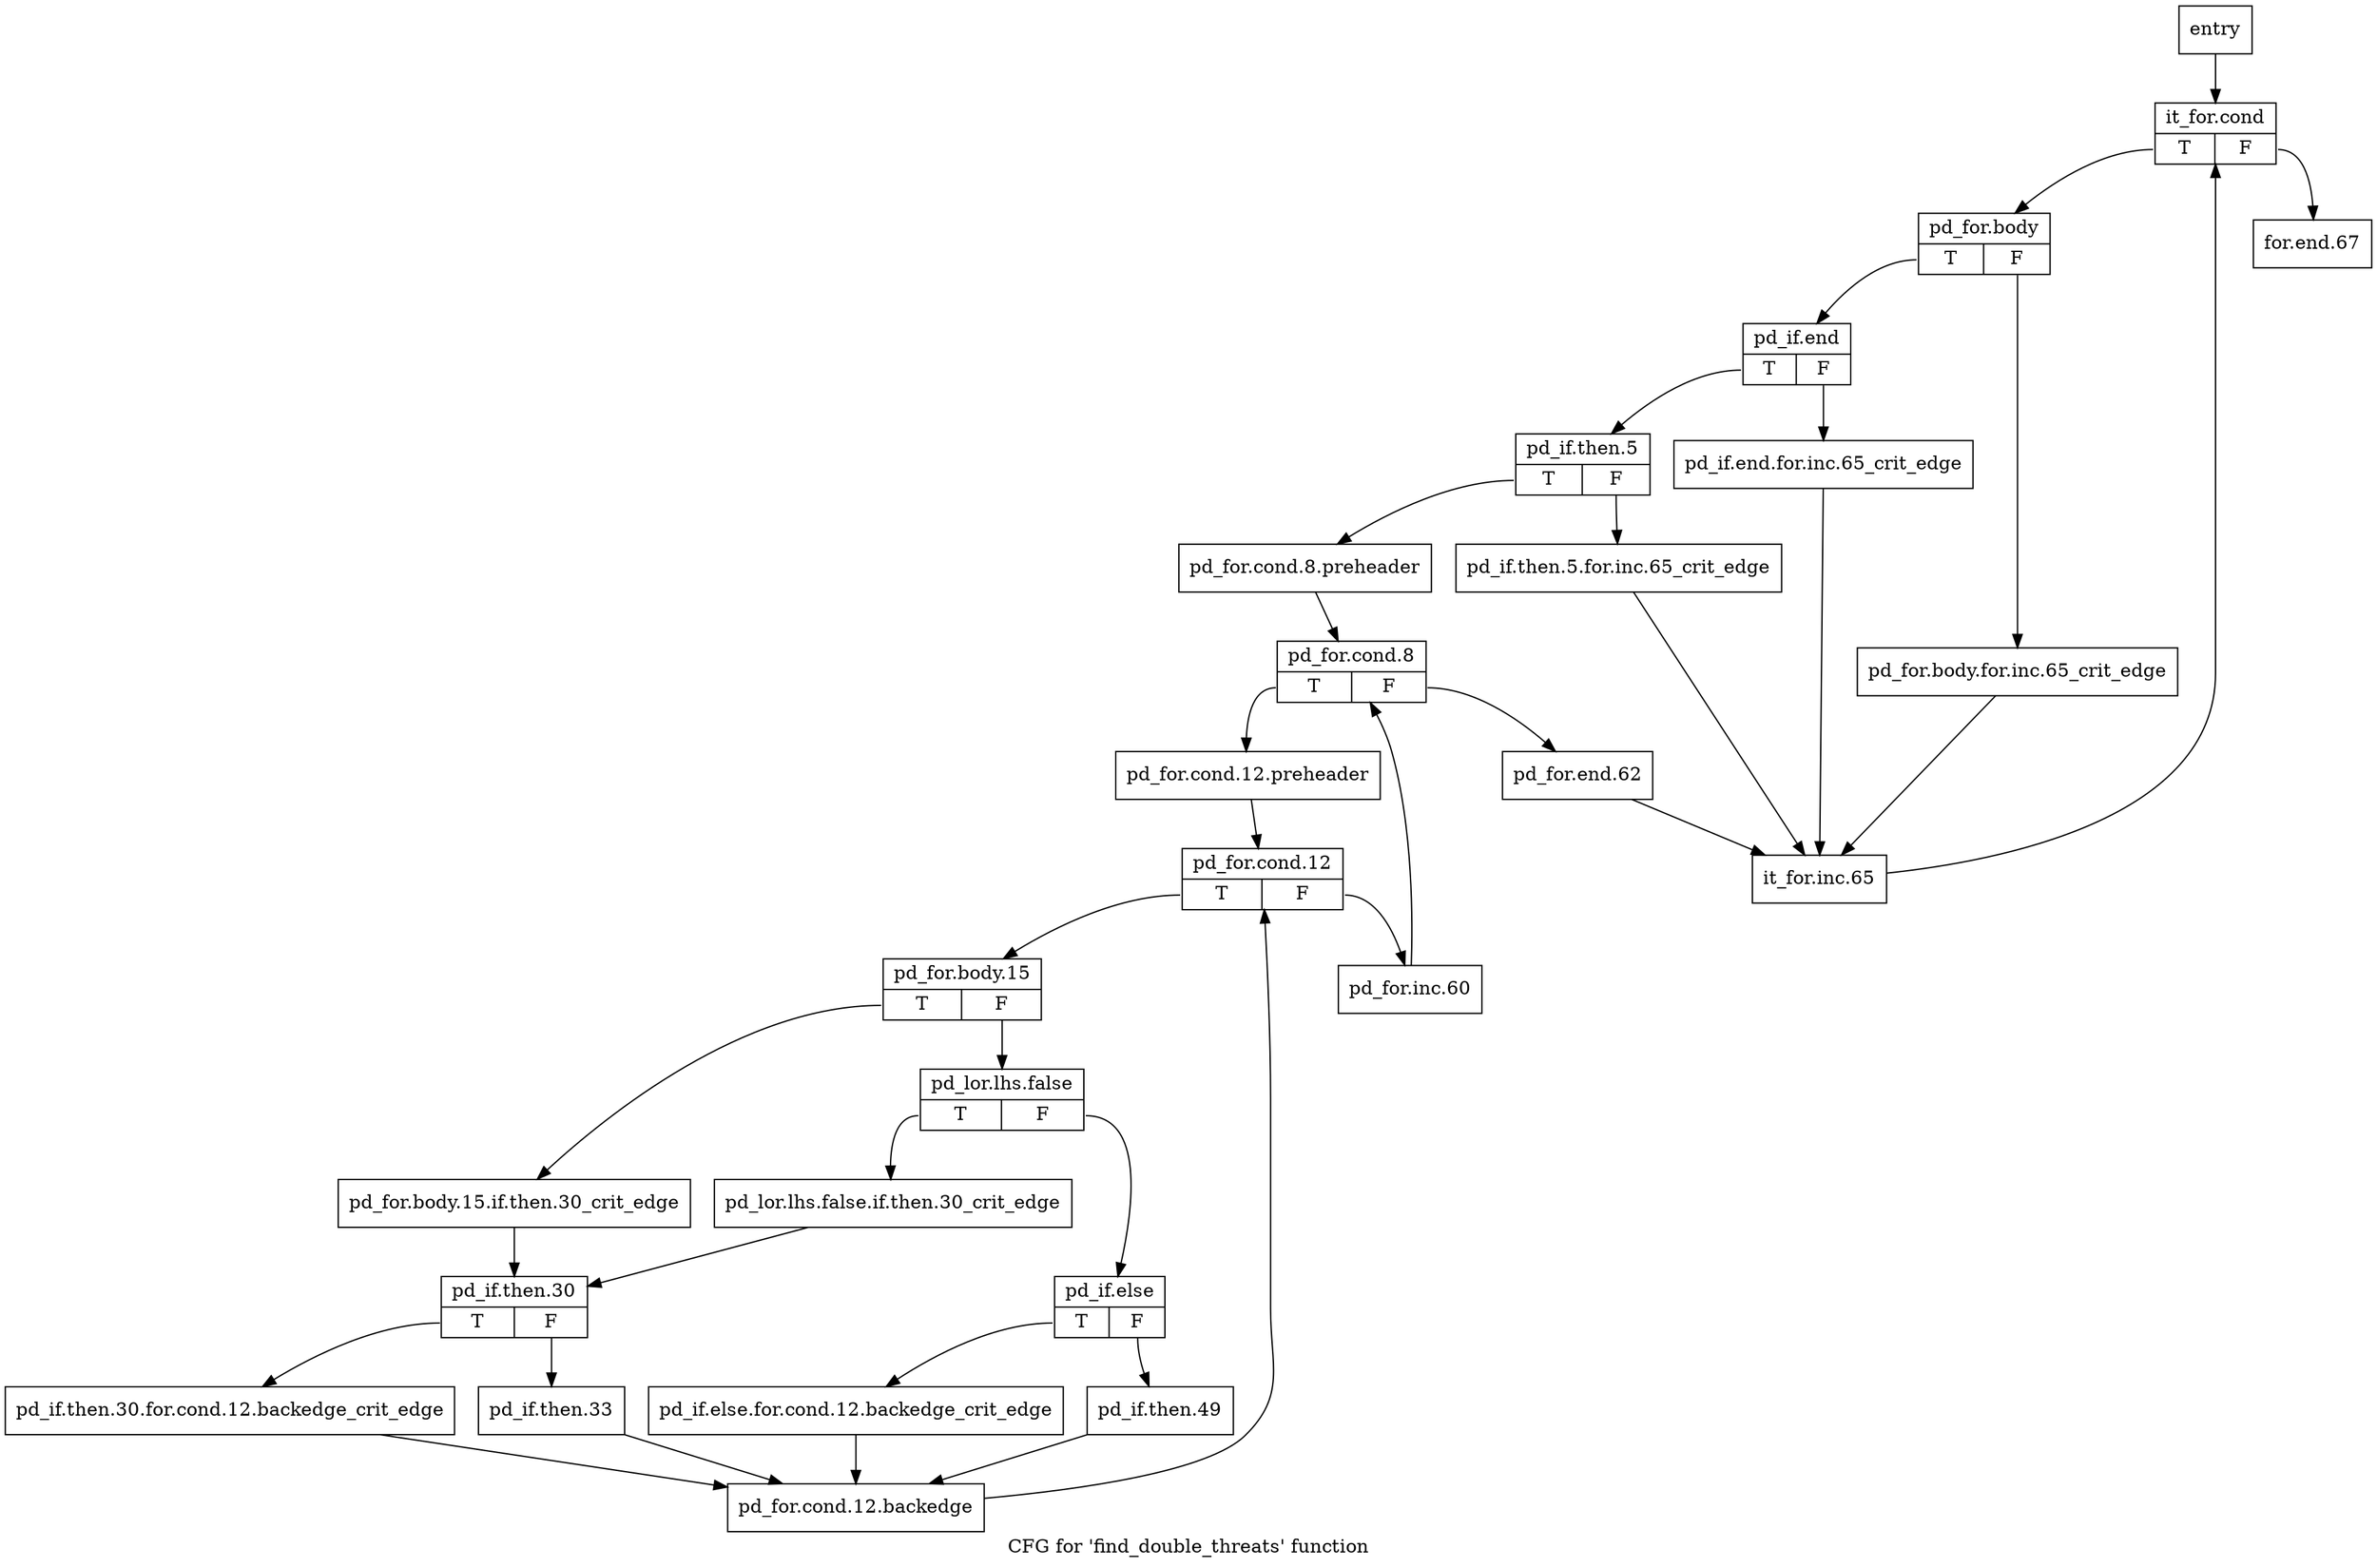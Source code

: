 digraph "CFG for 'find_double_threats' function" {
	label="CFG for 'find_double_threats' function";

	Node0x2e195a0 [shape=record,label="{entry}"];
	Node0x2e195a0 -> Node0x2e1c380;
	Node0x2e1c380 [shape=record,label="{it_for.cond|{<s0>T|<s1>F}}"];
	Node0x2e1c380:s0 -> Node0x2e1c3d0;
	Node0x2e1c380:s1 -> Node0x2e1cb50;
	Node0x2e1c3d0 [shape=record,label="{pd_for.body|{<s0>T|<s1>F}}"];
	Node0x2e1c3d0:s0 -> Node0x2e1c470;
	Node0x2e1c3d0:s1 -> Node0x2e1c420;
	Node0x2e1c420 [shape=record,label="{pd_for.body.for.inc.65_crit_edge}"];
	Node0x2e1c420 -> Node0x2e1cb00;
	Node0x2e1c470 [shape=record,label="{pd_if.end|{<s0>T|<s1>F}}"];
	Node0x2e1c470:s0 -> Node0x2e1c510;
	Node0x2e1c470:s1 -> Node0x2e1c4c0;
	Node0x2e1c4c0 [shape=record,label="{pd_if.end.for.inc.65_crit_edge}"];
	Node0x2e1c4c0 -> Node0x2e1cb00;
	Node0x2e1c510 [shape=record,label="{pd_if.then.5|{<s0>T|<s1>F}}"];
	Node0x2e1c510:s0 -> Node0x2e1c5b0;
	Node0x2e1c510:s1 -> Node0x2e1c560;
	Node0x2e1c560 [shape=record,label="{pd_if.then.5.for.inc.65_crit_edge}"];
	Node0x2e1c560 -> Node0x2e1cb00;
	Node0x2e1c5b0 [shape=record,label="{pd_for.cond.8.preheader}"];
	Node0x2e1c5b0 -> Node0x2e1c600;
	Node0x2e1c600 [shape=record,label="{pd_for.cond.8|{<s0>T|<s1>F}}"];
	Node0x2e1c600:s0 -> Node0x2e1c650;
	Node0x2e1c600:s1 -> Node0x2e1cab0;
	Node0x2e1c650 [shape=record,label="{pd_for.cond.12.preheader}"];
	Node0x2e1c650 -> Node0x2e1c6a0;
	Node0x2e1c6a0 [shape=record,label="{pd_for.cond.12|{<s0>T|<s1>F}}"];
	Node0x2e1c6a0:s0 -> Node0x2e1c6f0;
	Node0x2e1c6a0:s1 -> Node0x2e1ca60;
	Node0x2e1c6f0 [shape=record,label="{pd_for.body.15|{<s0>T|<s1>F}}"];
	Node0x2e1c6f0:s0 -> Node0x2e1c740;
	Node0x2e1c6f0:s1 -> Node0x2e1c790;
	Node0x2e1c740 [shape=record,label="{pd_for.body.15.if.then.30_crit_edge}"];
	Node0x2e1c740 -> Node0x2e1c830;
	Node0x2e1c790 [shape=record,label="{pd_lor.lhs.false|{<s0>T|<s1>F}}"];
	Node0x2e1c790:s0 -> Node0x2e1c7e0;
	Node0x2e1c790:s1 -> Node0x2e1c970;
	Node0x2e1c7e0 [shape=record,label="{pd_lor.lhs.false.if.then.30_crit_edge}"];
	Node0x2e1c7e0 -> Node0x2e1c830;
	Node0x2e1c830 [shape=record,label="{pd_if.then.30|{<s0>T|<s1>F}}"];
	Node0x2e1c830:s0 -> Node0x2e1c880;
	Node0x2e1c830:s1 -> Node0x2e1c8d0;
	Node0x2e1c880 [shape=record,label="{pd_if.then.30.for.cond.12.backedge_crit_edge}"];
	Node0x2e1c880 -> Node0x2e1c920;
	Node0x2e1c8d0 [shape=record,label="{pd_if.then.33}"];
	Node0x2e1c8d0 -> Node0x2e1c920;
	Node0x2e1c920 [shape=record,label="{pd_for.cond.12.backedge}"];
	Node0x2e1c920 -> Node0x2e1c6a0;
	Node0x2e1c970 [shape=record,label="{pd_if.else|{<s0>T|<s1>F}}"];
	Node0x2e1c970:s0 -> Node0x2e1c9c0;
	Node0x2e1c970:s1 -> Node0x2e1ca10;
	Node0x2e1c9c0 [shape=record,label="{pd_if.else.for.cond.12.backedge_crit_edge}"];
	Node0x2e1c9c0 -> Node0x2e1c920;
	Node0x2e1ca10 [shape=record,label="{pd_if.then.49}"];
	Node0x2e1ca10 -> Node0x2e1c920;
	Node0x2e1ca60 [shape=record,label="{pd_for.inc.60}"];
	Node0x2e1ca60 -> Node0x2e1c600;
	Node0x2e1cab0 [shape=record,label="{pd_for.end.62}"];
	Node0x2e1cab0 -> Node0x2e1cb00;
	Node0x2e1cb00 [shape=record,label="{it_for.inc.65}"];
	Node0x2e1cb00 -> Node0x2e1c380;
	Node0x2e1cb50 [shape=record,label="{for.end.67}"];
}

